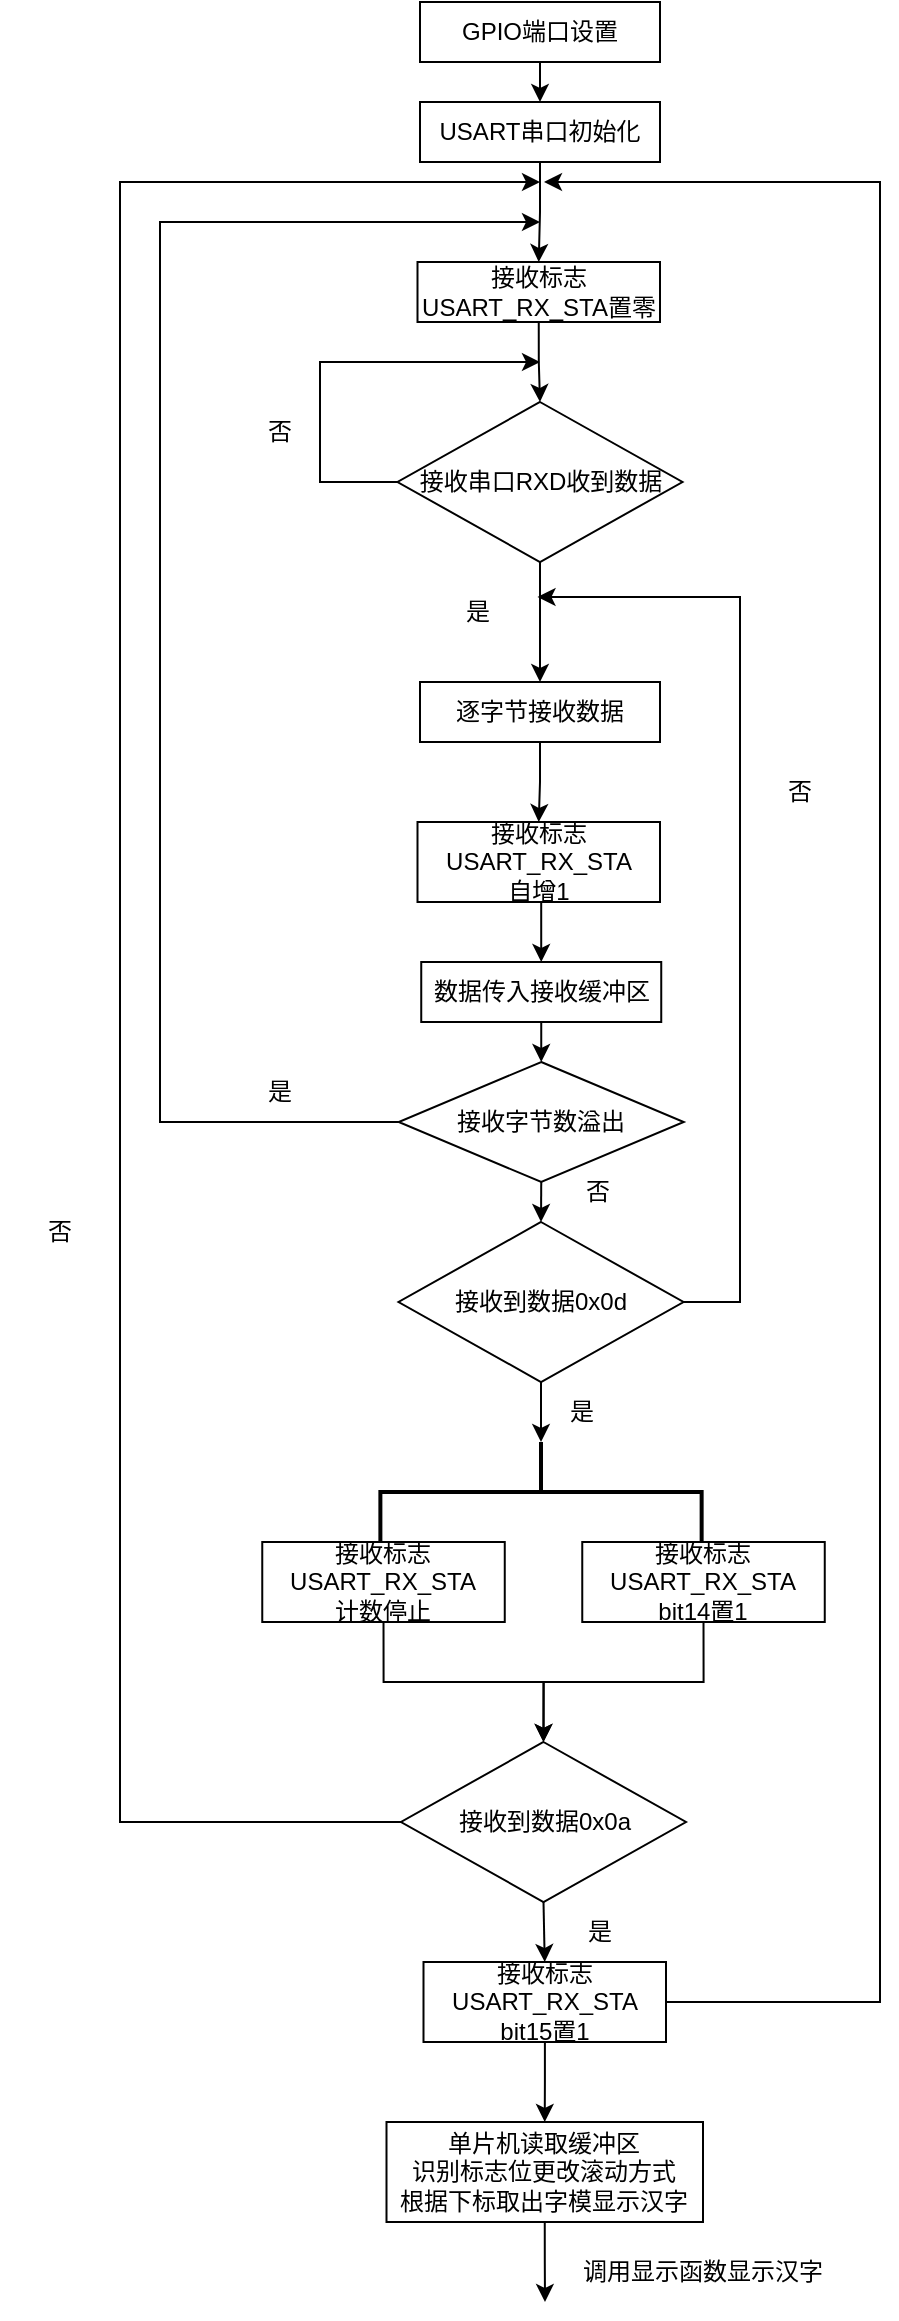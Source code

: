 <mxfile version="19.0.3" type="device"><diagram id="C5RBs43oDa-KdzZeNtuy" name="Page-1"><mxGraphModel dx="1038" dy="641" grid="1" gridSize="10" guides="1" tooltips="1" connect="1" arrows="1" fold="1" page="1" pageScale="1" pageWidth="827" pageHeight="1169" math="0" shadow="0"><root><mxCell id="WIyWlLk6GJQsqaUBKTNV-0"/><mxCell id="WIyWlLk6GJQsqaUBKTNV-1" parent="WIyWlLk6GJQsqaUBKTNV-0"/><mxCell id="ItsSsl8kbBsqDkO-d7-E-8" style="edgeStyle=orthogonalEdgeStyle;rounded=0;orthogonalLoop=1;jettySize=auto;html=1;exitX=0.5;exitY=1;exitDx=0;exitDy=0;entryX=0.5;entryY=0;entryDx=0;entryDy=0;" edge="1" parent="WIyWlLk6GJQsqaUBKTNV-1" source="ItsSsl8kbBsqDkO-d7-E-0" target="ItsSsl8kbBsqDkO-d7-E-4"><mxGeometry relative="1" as="geometry"/></mxCell><mxCell id="ItsSsl8kbBsqDkO-d7-E-0" value="USART串口初始化" style="rounded=0;whiteSpace=wrap;html=1;" vertex="1" parent="WIyWlLk6GJQsqaUBKTNV-1"><mxGeometry x="310" y="60" width="120" height="30" as="geometry"/></mxCell><mxCell id="ItsSsl8kbBsqDkO-d7-E-7" style="edgeStyle=orthogonalEdgeStyle;rounded=0;orthogonalLoop=1;jettySize=auto;html=1;exitX=0.5;exitY=1;exitDx=0;exitDy=0;entryX=0.5;entryY=0;entryDx=0;entryDy=0;" edge="1" parent="WIyWlLk6GJQsqaUBKTNV-1" source="ItsSsl8kbBsqDkO-d7-E-1" target="ItsSsl8kbBsqDkO-d7-E-0"><mxGeometry relative="1" as="geometry"/></mxCell><mxCell id="ItsSsl8kbBsqDkO-d7-E-1" value="GPIO端口设置" style="rounded=0;whiteSpace=wrap;html=1;" vertex="1" parent="WIyWlLk6GJQsqaUBKTNV-1"><mxGeometry x="310" y="10" width="120" height="30" as="geometry"/></mxCell><mxCell id="ItsSsl8kbBsqDkO-d7-E-10" style="edgeStyle=orthogonalEdgeStyle;rounded=0;orthogonalLoop=1;jettySize=auto;html=1;exitX=0;exitY=0.5;exitDx=0;exitDy=0;" edge="1" parent="WIyWlLk6GJQsqaUBKTNV-1" source="ItsSsl8kbBsqDkO-d7-E-3"><mxGeometry relative="1" as="geometry"><mxPoint x="370" y="190" as="targetPoint"/><Array as="points"><mxPoint x="260" y="250"/><mxPoint x="260" y="190"/></Array></mxGeometry></mxCell><mxCell id="ItsSsl8kbBsqDkO-d7-E-18" style="edgeStyle=orthogonalEdgeStyle;rounded=0;orthogonalLoop=1;jettySize=auto;html=1;exitX=0.5;exitY=1;exitDx=0;exitDy=0;entryX=0.5;entryY=0;entryDx=0;entryDy=0;" edge="1" parent="WIyWlLk6GJQsqaUBKTNV-1" source="ItsSsl8kbBsqDkO-d7-E-3" target="ItsSsl8kbBsqDkO-d7-E-14"><mxGeometry relative="1" as="geometry"/></mxCell><mxCell id="ItsSsl8kbBsqDkO-d7-E-3" value="接收串口RXD收到数据" style="rhombus;whiteSpace=wrap;html=1;" vertex="1" parent="WIyWlLk6GJQsqaUBKTNV-1"><mxGeometry x="298.75" y="210" width="142.5" height="80" as="geometry"/></mxCell><mxCell id="ItsSsl8kbBsqDkO-d7-E-9" style="edgeStyle=orthogonalEdgeStyle;rounded=0;orthogonalLoop=1;jettySize=auto;html=1;exitX=0.5;exitY=1;exitDx=0;exitDy=0;entryX=0.5;entryY=0;entryDx=0;entryDy=0;" edge="1" parent="WIyWlLk6GJQsqaUBKTNV-1" source="ItsSsl8kbBsqDkO-d7-E-4" target="ItsSsl8kbBsqDkO-d7-E-3"><mxGeometry relative="1" as="geometry"/></mxCell><mxCell id="ItsSsl8kbBsqDkO-d7-E-4" value="接收标志USART_RX_STA置零" style="rounded=0;whiteSpace=wrap;html=1;" vertex="1" parent="WIyWlLk6GJQsqaUBKTNV-1"><mxGeometry x="308.75" y="140" width="121.25" height="30" as="geometry"/></mxCell><mxCell id="ItsSsl8kbBsqDkO-d7-E-13" value="否" style="text;html=1;strokeColor=none;fillColor=none;align=center;verticalAlign=middle;whiteSpace=wrap;rounded=0;" vertex="1" parent="WIyWlLk6GJQsqaUBKTNV-1"><mxGeometry x="210" y="210" width="60" height="30" as="geometry"/></mxCell><mxCell id="ItsSsl8kbBsqDkO-d7-E-35" style="edgeStyle=orthogonalEdgeStyle;rounded=0;orthogonalLoop=1;jettySize=auto;html=1;exitX=0.5;exitY=1;exitDx=0;exitDy=0;entryX=0.5;entryY=0;entryDx=0;entryDy=0;" edge="1" parent="WIyWlLk6GJQsqaUBKTNV-1" source="ItsSsl8kbBsqDkO-d7-E-14" target="ItsSsl8kbBsqDkO-d7-E-34"><mxGeometry relative="1" as="geometry"/></mxCell><mxCell id="ItsSsl8kbBsqDkO-d7-E-14" value="逐字节接收数据" style="rounded=0;whiteSpace=wrap;html=1;" vertex="1" parent="WIyWlLk6GJQsqaUBKTNV-1"><mxGeometry x="310" y="350" width="120" height="30" as="geometry"/></mxCell><mxCell id="ItsSsl8kbBsqDkO-d7-E-51" style="edgeStyle=orthogonalEdgeStyle;rounded=0;orthogonalLoop=1;jettySize=auto;html=1;exitX=0.5;exitY=1;exitDx=0;exitDy=0;entryX=0.5;entryY=0;entryDx=0;entryDy=0;" edge="1" parent="WIyWlLk6GJQsqaUBKTNV-1" source="ItsSsl8kbBsqDkO-d7-E-15" target="ItsSsl8kbBsqDkO-d7-E-48"><mxGeometry relative="1" as="geometry"/></mxCell><mxCell id="ItsSsl8kbBsqDkO-d7-E-15" value="数据传入接收缓冲区" style="rounded=0;whiteSpace=wrap;html=1;" vertex="1" parent="WIyWlLk6GJQsqaUBKTNV-1"><mxGeometry x="310.62" y="490" width="120" height="30" as="geometry"/></mxCell><mxCell id="ItsSsl8kbBsqDkO-d7-E-20" value="是" style="text;html=1;strokeColor=none;fillColor=none;align=center;verticalAlign=middle;whiteSpace=wrap;rounded=0;" vertex="1" parent="WIyWlLk6GJQsqaUBKTNV-1"><mxGeometry x="308.75" y="300" width="60" height="30" as="geometry"/></mxCell><mxCell id="ItsSsl8kbBsqDkO-d7-E-23" style="edgeStyle=orthogonalEdgeStyle;rounded=0;orthogonalLoop=1;jettySize=auto;html=1;exitX=1;exitY=0.5;exitDx=0;exitDy=0;entryX=1;entryY=0.25;entryDx=0;entryDy=0;" edge="1" parent="WIyWlLk6GJQsqaUBKTNV-1" source="ItsSsl8kbBsqDkO-d7-E-21" target="ItsSsl8kbBsqDkO-d7-E-20"><mxGeometry relative="1" as="geometry"><mxPoint x="470" y="300" as="targetPoint"/><Array as="points"><mxPoint x="470" y="660"/><mxPoint x="470" y="308"/></Array></mxGeometry></mxCell><mxCell id="ItsSsl8kbBsqDkO-d7-E-39" style="edgeStyle=orthogonalEdgeStyle;rounded=0;orthogonalLoop=1;jettySize=auto;html=1;exitX=0.5;exitY=1;exitDx=0;exitDy=0;entryX=0;entryY=0.5;entryDx=0;entryDy=0;entryPerimeter=0;" edge="1" parent="WIyWlLk6GJQsqaUBKTNV-1" source="ItsSsl8kbBsqDkO-d7-E-21" target="ItsSsl8kbBsqDkO-d7-E-38"><mxGeometry relative="1" as="geometry"/></mxCell><mxCell id="ItsSsl8kbBsqDkO-d7-E-52" style="edgeStyle=orthogonalEdgeStyle;rounded=0;orthogonalLoop=1;jettySize=auto;html=1;exitX=0;exitY=0.5;exitDx=0;exitDy=0;" edge="1" parent="WIyWlLk6GJQsqaUBKTNV-1" source="ItsSsl8kbBsqDkO-d7-E-48"><mxGeometry relative="1" as="geometry"><mxPoint x="370" y="120" as="targetPoint"/><mxPoint x="280" y="640" as="sourcePoint"/><Array as="points"><mxPoint x="180" y="570"/><mxPoint x="180" y="120"/></Array></mxGeometry></mxCell><mxCell id="ItsSsl8kbBsqDkO-d7-E-21" value="接收到数据0x0d" style="rhombus;whiteSpace=wrap;html=1;" vertex="1" parent="WIyWlLk6GJQsqaUBKTNV-1"><mxGeometry x="299.26" y="620" width="142.5" height="80" as="geometry"/></mxCell><mxCell id="ItsSsl8kbBsqDkO-d7-E-24" value="否" style="text;html=1;strokeColor=none;fillColor=none;align=center;verticalAlign=middle;whiteSpace=wrap;rounded=0;" vertex="1" parent="WIyWlLk6GJQsqaUBKTNV-1"><mxGeometry x="470" y="390" width="60" height="30" as="geometry"/></mxCell><mxCell id="ItsSsl8kbBsqDkO-d7-E-29" value="是" style="text;html=1;strokeColor=none;fillColor=none;align=center;verticalAlign=middle;whiteSpace=wrap;rounded=0;" vertex="1" parent="WIyWlLk6GJQsqaUBKTNV-1"><mxGeometry x="361.13" y="700" width="60" height="30" as="geometry"/></mxCell><mxCell id="ItsSsl8kbBsqDkO-d7-E-32" style="edgeStyle=orthogonalEdgeStyle;rounded=0;orthogonalLoop=1;jettySize=auto;html=1;exitX=0;exitY=0.5;exitDx=0;exitDy=0;" edge="1" parent="WIyWlLk6GJQsqaUBKTNV-1" source="ItsSsl8kbBsqDkO-d7-E-30"><mxGeometry relative="1" as="geometry"><mxPoint x="370" y="100" as="targetPoint"/><Array as="points"><mxPoint x="160" y="920"/><mxPoint x="160" y="100"/><mxPoint x="370" y="100"/></Array></mxGeometry></mxCell><mxCell id="ItsSsl8kbBsqDkO-d7-E-46" style="edgeStyle=orthogonalEdgeStyle;rounded=0;orthogonalLoop=1;jettySize=auto;html=1;exitX=0.5;exitY=1;exitDx=0;exitDy=0;entryX=0.5;entryY=0;entryDx=0;entryDy=0;" edge="1" parent="WIyWlLk6GJQsqaUBKTNV-1" source="ItsSsl8kbBsqDkO-d7-E-30" target="ItsSsl8kbBsqDkO-d7-E-45"><mxGeometry relative="1" as="geometry"/></mxCell><mxCell id="ItsSsl8kbBsqDkO-d7-E-30" value="接收到数据0x0a" style="rhombus;whiteSpace=wrap;html=1;" vertex="1" parent="WIyWlLk6GJQsqaUBKTNV-1"><mxGeometry x="300.5" y="880" width="142.5" height="80" as="geometry"/></mxCell><mxCell id="ItsSsl8kbBsqDkO-d7-E-33" value="否" style="text;html=1;strokeColor=none;fillColor=none;align=center;verticalAlign=middle;whiteSpace=wrap;rounded=0;" vertex="1" parent="WIyWlLk6GJQsqaUBKTNV-1"><mxGeometry x="100" y="610" width="60" height="30" as="geometry"/></mxCell><mxCell id="ItsSsl8kbBsqDkO-d7-E-36" style="edgeStyle=orthogonalEdgeStyle;rounded=0;orthogonalLoop=1;jettySize=auto;html=1;exitX=0.5;exitY=1;exitDx=0;exitDy=0;entryX=0.5;entryY=0;entryDx=0;entryDy=0;" edge="1" parent="WIyWlLk6GJQsqaUBKTNV-1" source="ItsSsl8kbBsqDkO-d7-E-34" target="ItsSsl8kbBsqDkO-d7-E-15"><mxGeometry relative="1" as="geometry"/></mxCell><mxCell id="ItsSsl8kbBsqDkO-d7-E-34" value="接收标志USART_RX_STA&lt;br&gt;自增1" style="rounded=0;whiteSpace=wrap;html=1;" vertex="1" parent="WIyWlLk6GJQsqaUBKTNV-1"><mxGeometry x="308.75" y="420" width="121.25" height="40" as="geometry"/></mxCell><mxCell id="ItsSsl8kbBsqDkO-d7-E-43" style="edgeStyle=orthogonalEdgeStyle;rounded=0;orthogonalLoop=1;jettySize=auto;html=1;exitX=0.5;exitY=1;exitDx=0;exitDy=0;entryX=0.5;entryY=0;entryDx=0;entryDy=0;" edge="1" parent="WIyWlLk6GJQsqaUBKTNV-1" source="ItsSsl8kbBsqDkO-d7-E-37" target="ItsSsl8kbBsqDkO-d7-E-30"><mxGeometry relative="1" as="geometry"/></mxCell><mxCell id="ItsSsl8kbBsqDkO-d7-E-37" value="接收标志USART_RX_STA&lt;br&gt;计数停止" style="rounded=0;whiteSpace=wrap;html=1;" vertex="1" parent="WIyWlLk6GJQsqaUBKTNV-1"><mxGeometry x="231.13" y="780" width="121.25" height="40" as="geometry"/></mxCell><mxCell id="ItsSsl8kbBsqDkO-d7-E-38" value="" style="strokeWidth=2;html=1;shape=mxgraph.flowchart.annotation_2;align=left;labelPosition=right;pointerEvents=1;direction=south;" vertex="1" parent="WIyWlLk6GJQsqaUBKTNV-1"><mxGeometry x="290.19" y="730" width="160.63" height="50" as="geometry"/></mxCell><mxCell id="ItsSsl8kbBsqDkO-d7-E-44" style="edgeStyle=orthogonalEdgeStyle;rounded=0;orthogonalLoop=1;jettySize=auto;html=1;exitX=0.5;exitY=1;exitDx=0;exitDy=0;entryX=0.5;entryY=0;entryDx=0;entryDy=0;" edge="1" parent="WIyWlLk6GJQsqaUBKTNV-1" source="ItsSsl8kbBsqDkO-d7-E-41" target="ItsSsl8kbBsqDkO-d7-E-30"><mxGeometry relative="1" as="geometry"/></mxCell><mxCell id="ItsSsl8kbBsqDkO-d7-E-41" value="接收标志USART_RX_STA&lt;br&gt;bit14置1" style="rounded=0;whiteSpace=wrap;html=1;" vertex="1" parent="WIyWlLk6GJQsqaUBKTNV-1"><mxGeometry x="391.13" y="780" width="121.25" height="40" as="geometry"/></mxCell><mxCell id="ItsSsl8kbBsqDkO-d7-E-55" style="edgeStyle=orthogonalEdgeStyle;rounded=0;orthogonalLoop=1;jettySize=auto;html=1;entryX=0.5;entryY=0;entryDx=0;entryDy=0;" edge="1" parent="WIyWlLk6GJQsqaUBKTNV-1" source="ItsSsl8kbBsqDkO-d7-E-45" target="ItsSsl8kbBsqDkO-d7-E-54"><mxGeometry relative="1" as="geometry"/></mxCell><mxCell id="ItsSsl8kbBsqDkO-d7-E-58" style="edgeStyle=orthogonalEdgeStyle;rounded=0;orthogonalLoop=1;jettySize=auto;html=1;exitX=1;exitY=0.5;exitDx=0;exitDy=0;" edge="1" parent="WIyWlLk6GJQsqaUBKTNV-1" source="ItsSsl8kbBsqDkO-d7-E-45"><mxGeometry relative="1" as="geometry"><mxPoint x="372" y="100" as="targetPoint"/><Array as="points"><mxPoint x="540" y="1010"/><mxPoint x="540" y="100"/></Array></mxGeometry></mxCell><mxCell id="ItsSsl8kbBsqDkO-d7-E-45" value="接收标志USART_RX_STA&lt;br&gt;bit15置1" style="rounded=0;whiteSpace=wrap;html=1;" vertex="1" parent="WIyWlLk6GJQsqaUBKTNV-1"><mxGeometry x="311.75" y="990" width="121.25" height="40" as="geometry"/></mxCell><mxCell id="ItsSsl8kbBsqDkO-d7-E-47" value="是" style="text;html=1;strokeColor=none;fillColor=none;align=center;verticalAlign=middle;whiteSpace=wrap;rounded=0;" vertex="1" parent="WIyWlLk6GJQsqaUBKTNV-1"><mxGeometry x="369.88" y="960" width="60" height="30" as="geometry"/></mxCell><mxCell id="ItsSsl8kbBsqDkO-d7-E-49" style="edgeStyle=orthogonalEdgeStyle;rounded=0;orthogonalLoop=1;jettySize=auto;html=1;exitX=0.5;exitY=1;exitDx=0;exitDy=0;entryX=0.5;entryY=0;entryDx=0;entryDy=0;" edge="1" parent="WIyWlLk6GJQsqaUBKTNV-1" source="ItsSsl8kbBsqDkO-d7-E-48" target="ItsSsl8kbBsqDkO-d7-E-21"><mxGeometry relative="1" as="geometry"/></mxCell><mxCell id="ItsSsl8kbBsqDkO-d7-E-48" value="接收字节数溢出" style="rhombus;whiteSpace=wrap;html=1;" vertex="1" parent="WIyWlLk6GJQsqaUBKTNV-1"><mxGeometry x="299.37" y="540" width="142.5" height="60" as="geometry"/></mxCell><mxCell id="ItsSsl8kbBsqDkO-d7-E-50" value="否" style="text;html=1;strokeColor=none;fillColor=none;align=center;verticalAlign=middle;whiteSpace=wrap;rounded=0;" vertex="1" parent="WIyWlLk6GJQsqaUBKTNV-1"><mxGeometry x="368.75" y="590" width="60" height="30" as="geometry"/></mxCell><mxCell id="ItsSsl8kbBsqDkO-d7-E-53" value="是" style="text;html=1;strokeColor=none;fillColor=none;align=center;verticalAlign=middle;whiteSpace=wrap;rounded=0;" vertex="1" parent="WIyWlLk6GJQsqaUBKTNV-1"><mxGeometry x="210" y="540" width="60" height="30" as="geometry"/></mxCell><mxCell id="ItsSsl8kbBsqDkO-d7-E-56" style="edgeStyle=orthogonalEdgeStyle;rounded=0;orthogonalLoop=1;jettySize=auto;html=1;exitX=0.5;exitY=1;exitDx=0;exitDy=0;" edge="1" parent="WIyWlLk6GJQsqaUBKTNV-1" source="ItsSsl8kbBsqDkO-d7-E-54"><mxGeometry relative="1" as="geometry"><mxPoint x="372.5" y="1160" as="targetPoint"/></mxGeometry></mxCell><mxCell id="ItsSsl8kbBsqDkO-d7-E-54" value="单片机读取缓冲区&lt;br&gt;识别标志位更改滚动方式&lt;br&gt;根据下标取出字模显示汉字" style="rounded=0;whiteSpace=wrap;html=1;" vertex="1" parent="WIyWlLk6GJQsqaUBKTNV-1"><mxGeometry x="293.25" y="1070" width="158.25" height="50" as="geometry"/></mxCell><mxCell id="ItsSsl8kbBsqDkO-d7-E-57" value="调用显示函数显示汉字" style="text;html=1;strokeColor=none;fillColor=none;align=center;verticalAlign=middle;whiteSpace=wrap;rounded=0;" vertex="1" parent="WIyWlLk6GJQsqaUBKTNV-1"><mxGeometry x="382.25" y="1130" width="139" height="30" as="geometry"/></mxCell></root></mxGraphModel></diagram></mxfile>